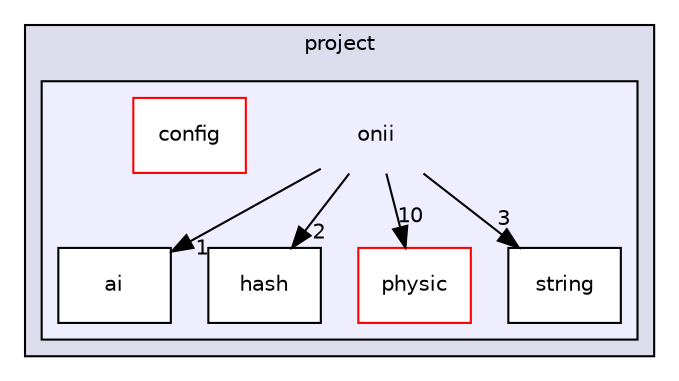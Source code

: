 digraph "onii" {
  compound=true
  node [ fontsize="10", fontname="Helvetica"];
  edge [ labelfontsize="10", labelfontname="Helvetica"];
  subgraph clusterdir_167790342fb55959539d550b874be046 {
    graph [ bgcolor="#ddddee", pencolor="black", label="project" fontname="Helvetica", fontsize="10", URL="dir_167790342fb55959539d550b874be046.html"]
  subgraph clusterdir_6a5a666f5be25294cbe6b41bfc58ecc6 {
    graph [ bgcolor="#eeeeff", pencolor="black", label="" URL="dir_6a5a666f5be25294cbe6b41bfc58ecc6.html"];
    dir_6a5a666f5be25294cbe6b41bfc58ecc6 [shape=plaintext label="onii"];
    dir_95949c4249ed89c738e983da185b5dd9 [shape=box label="ai" color="black" fillcolor="white" style="filled" URL="dir_95949c4249ed89c738e983da185b5dd9.html"];
    dir_6f3ffc54773e9e74f8778a6f7a0394b6 [shape=box label="config" color="red" fillcolor="white" style="filled" URL="dir_6f3ffc54773e9e74f8778a6f7a0394b6.html"];
    dir_210fb7538715d1f7345819543426424e [shape=box label="hash" color="black" fillcolor="white" style="filled" URL="dir_210fb7538715d1f7345819543426424e.html"];
    dir_14f165f8ed2043001827257b80a4903e [shape=box label="physic" color="red" fillcolor="white" style="filled" URL="dir_14f165f8ed2043001827257b80a4903e.html"];
    dir_7a5b74a99814f5b4f9946e9110ac0168 [shape=box label="string" color="black" fillcolor="white" style="filled" URL="dir_7a5b74a99814f5b4f9946e9110ac0168.html"];
  }
  }
  dir_6a5a666f5be25294cbe6b41bfc58ecc6->dir_7a5b74a99814f5b4f9946e9110ac0168 [headlabel="3", labeldistance=1.5 headhref="dir_000001_000011.html"];
  dir_6a5a666f5be25294cbe6b41bfc58ecc6->dir_95949c4249ed89c738e983da185b5dd9 [headlabel="1", labeldistance=1.5 headhref="dir_000001_000012.html"];
  dir_6a5a666f5be25294cbe6b41bfc58ecc6->dir_14f165f8ed2043001827257b80a4903e [headlabel="10", labeldistance=1.5 headhref="dir_000001_000006.html"];
  dir_6a5a666f5be25294cbe6b41bfc58ecc6->dir_210fb7538715d1f7345819543426424e [headlabel="2", labeldistance=1.5 headhref="dir_000001_000010.html"];
}
